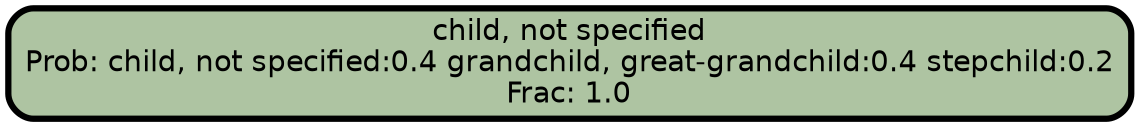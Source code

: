 graph Tree {
node [shape=box, style="filled, rounded",color="black",penwidth="3",fontcolor="black",                 fontname=helvetica] ;
graph [ranksep="0 equally", splines=straight,                 bgcolor=transparent, dpi=200] ;
edge [fontname=helvetica, color=black] ;
0 [label="child, not specified
Prob: child, not specified:0.4 grandchild, great-grandchild:0.4 stepchild:0.2
Frac: 1.0", fillcolor="#aec4a2"] ;
{rank = same;}}